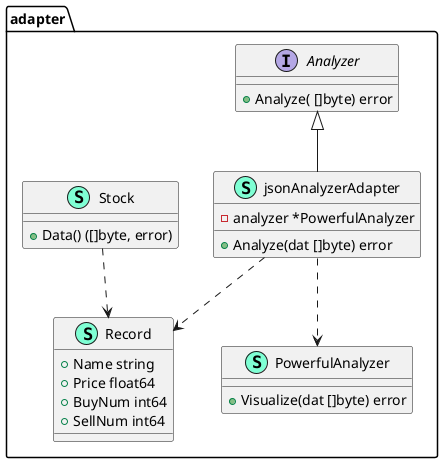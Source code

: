 @startuml
namespace adapter {
    interface Analyzer  {
        + Analyze( []byte) error

    }
    class PowerfulAnalyzer << (S,Aquamarine) >> {
        + Visualize(dat []byte) error

    }
    class Record << (S,Aquamarine) >> {
        + Name string
        + Price float64
        + BuyNum int64
        + SellNum int64

    }
    class Stock << (S,Aquamarine) >> {
        + Data() ([]byte, error)

    }
    class jsonAnalyzerAdapter << (S,Aquamarine) >> {
        - analyzer *PowerfulAnalyzer

        + Analyze(dat []byte) error

    }
}

"adapter.Analyzer" <|-- "adapter.jsonAnalyzerAdapter"

"adapter.jsonAnalyzerAdapter" ..> "adapter.PowerfulAnalyzer"
"adapter.jsonAnalyzerAdapter" ..> "adapter.Record"

"adapter.Stock" ..> "adapter.Record"

@enduml
